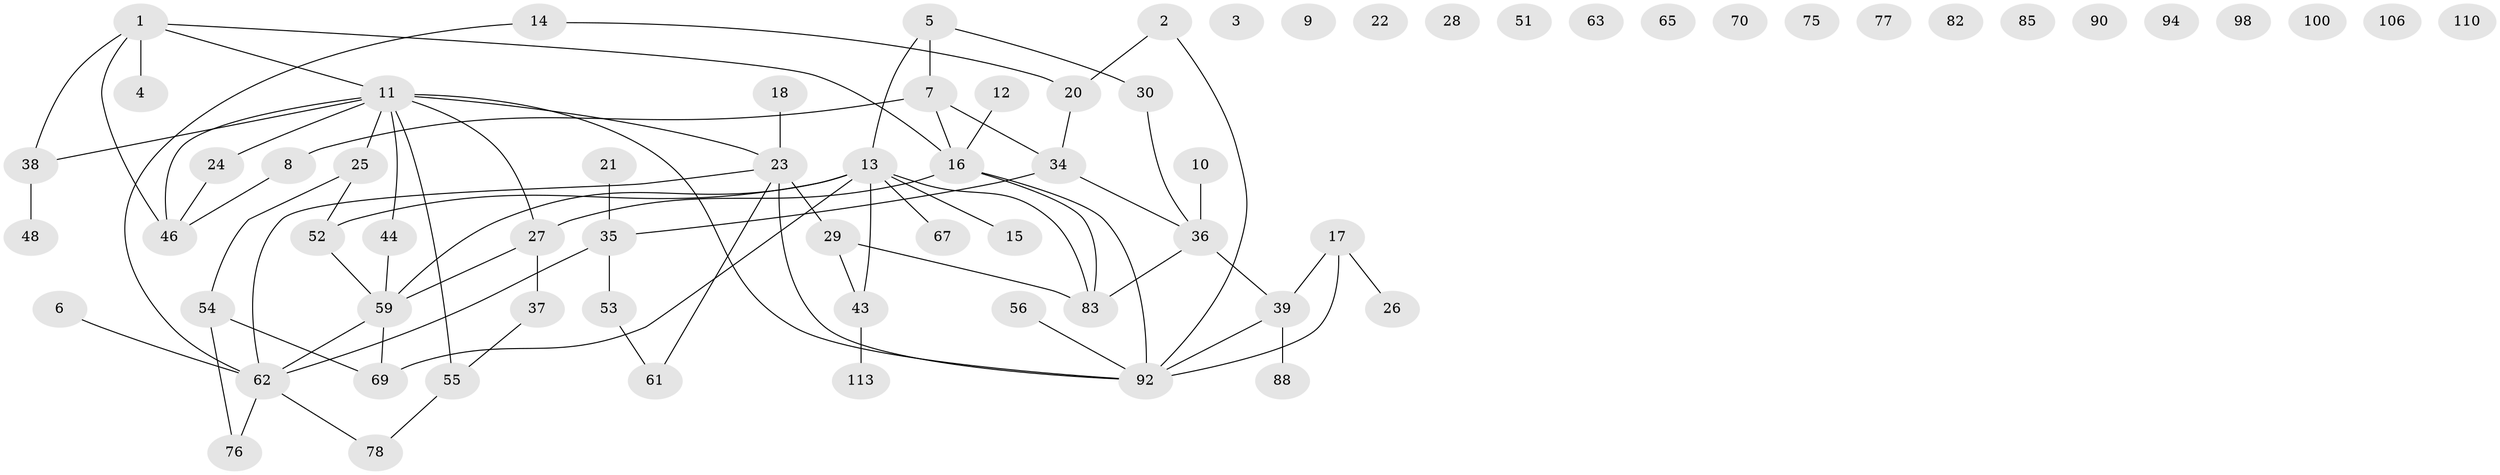 // original degree distribution, {5: 0.06086956521739131, 2: 0.13043478260869565, 1: 0.28695652173913044, 3: 0.2956521739130435, 0: 0.12173913043478261, 4: 0.08695652173913043, 6: 0.017391304347826087}
// Generated by graph-tools (version 1.1) at 2025/16/03/04/25 18:16:40]
// undirected, 69 vertices, 78 edges
graph export_dot {
graph [start="1"]
  node [color=gray90,style=filled];
  1;
  2;
  3 [super="+73"];
  4;
  5;
  6;
  7 [super="+64+72"];
  8 [super="+50"];
  9;
  10;
  11 [super="+71+33+42"];
  12;
  13 [super="+19+41"];
  14;
  15;
  16 [super="+32"];
  17;
  18 [super="+58"];
  20;
  21;
  22;
  23 [super="+47"];
  24;
  25 [super="+31"];
  26;
  27 [super="+60+104"];
  28 [super="+109"];
  29;
  30 [super="+57"];
  34;
  35 [super="+81"];
  36;
  37;
  38;
  39 [super="+49"];
  43;
  44 [super="+45"];
  46 [super="+68"];
  48;
  51;
  52 [super="+84"];
  53;
  54 [super="+105+111"];
  55;
  56;
  59 [super="+86+74"];
  61;
  62 [super="+79"];
  63;
  65;
  67;
  69;
  70;
  75;
  76;
  77 [super="+87"];
  78;
  82 [super="+97"];
  83 [super="+89"];
  85;
  88;
  90;
  92 [super="+102+103+115"];
  94;
  98;
  100;
  106;
  110;
  113;
  1 -- 4;
  1 -- 38;
  1 -- 46;
  1 -- 11;
  1 -- 16;
  2 -- 20;
  2 -- 92;
  5 -- 7;
  5 -- 30;
  5 -- 13;
  6 -- 62;
  7 -- 8;
  7 -- 16;
  7 -- 34;
  8 -- 46;
  10 -- 36;
  11 -- 23;
  11 -- 55;
  11 -- 24;
  11 -- 92;
  11 -- 38;
  11 -- 25;
  11 -- 27;
  11 -- 44;
  11 -- 46;
  12 -- 16;
  13 -- 67;
  13 -- 59;
  13 -- 83;
  13 -- 52;
  13 -- 69;
  13 -- 43;
  13 -- 15;
  14 -- 20;
  14 -- 62;
  16 -- 27;
  16 -- 83;
  16 -- 92;
  17 -- 26;
  17 -- 92;
  17 -- 39;
  18 -- 23;
  20 -- 34;
  21 -- 35;
  23 -- 92;
  23 -- 61;
  23 -- 29;
  23 -- 62;
  24 -- 46;
  25 -- 52;
  25 -- 54;
  27 -- 59;
  27 -- 37;
  29 -- 43;
  29 -- 83;
  30 -- 36;
  34 -- 36;
  34 -- 35;
  35 -- 53;
  35 -- 62;
  36 -- 83;
  36 -- 39;
  37 -- 55;
  38 -- 48;
  39 -- 88;
  39 -- 92;
  43 -- 113;
  44 -- 59;
  52 -- 59;
  53 -- 61;
  54 -- 69;
  54 -- 76;
  55 -- 78;
  56 -- 92;
  59 -- 69;
  59 -- 62;
  62 -- 76;
  62 -- 78;
}
